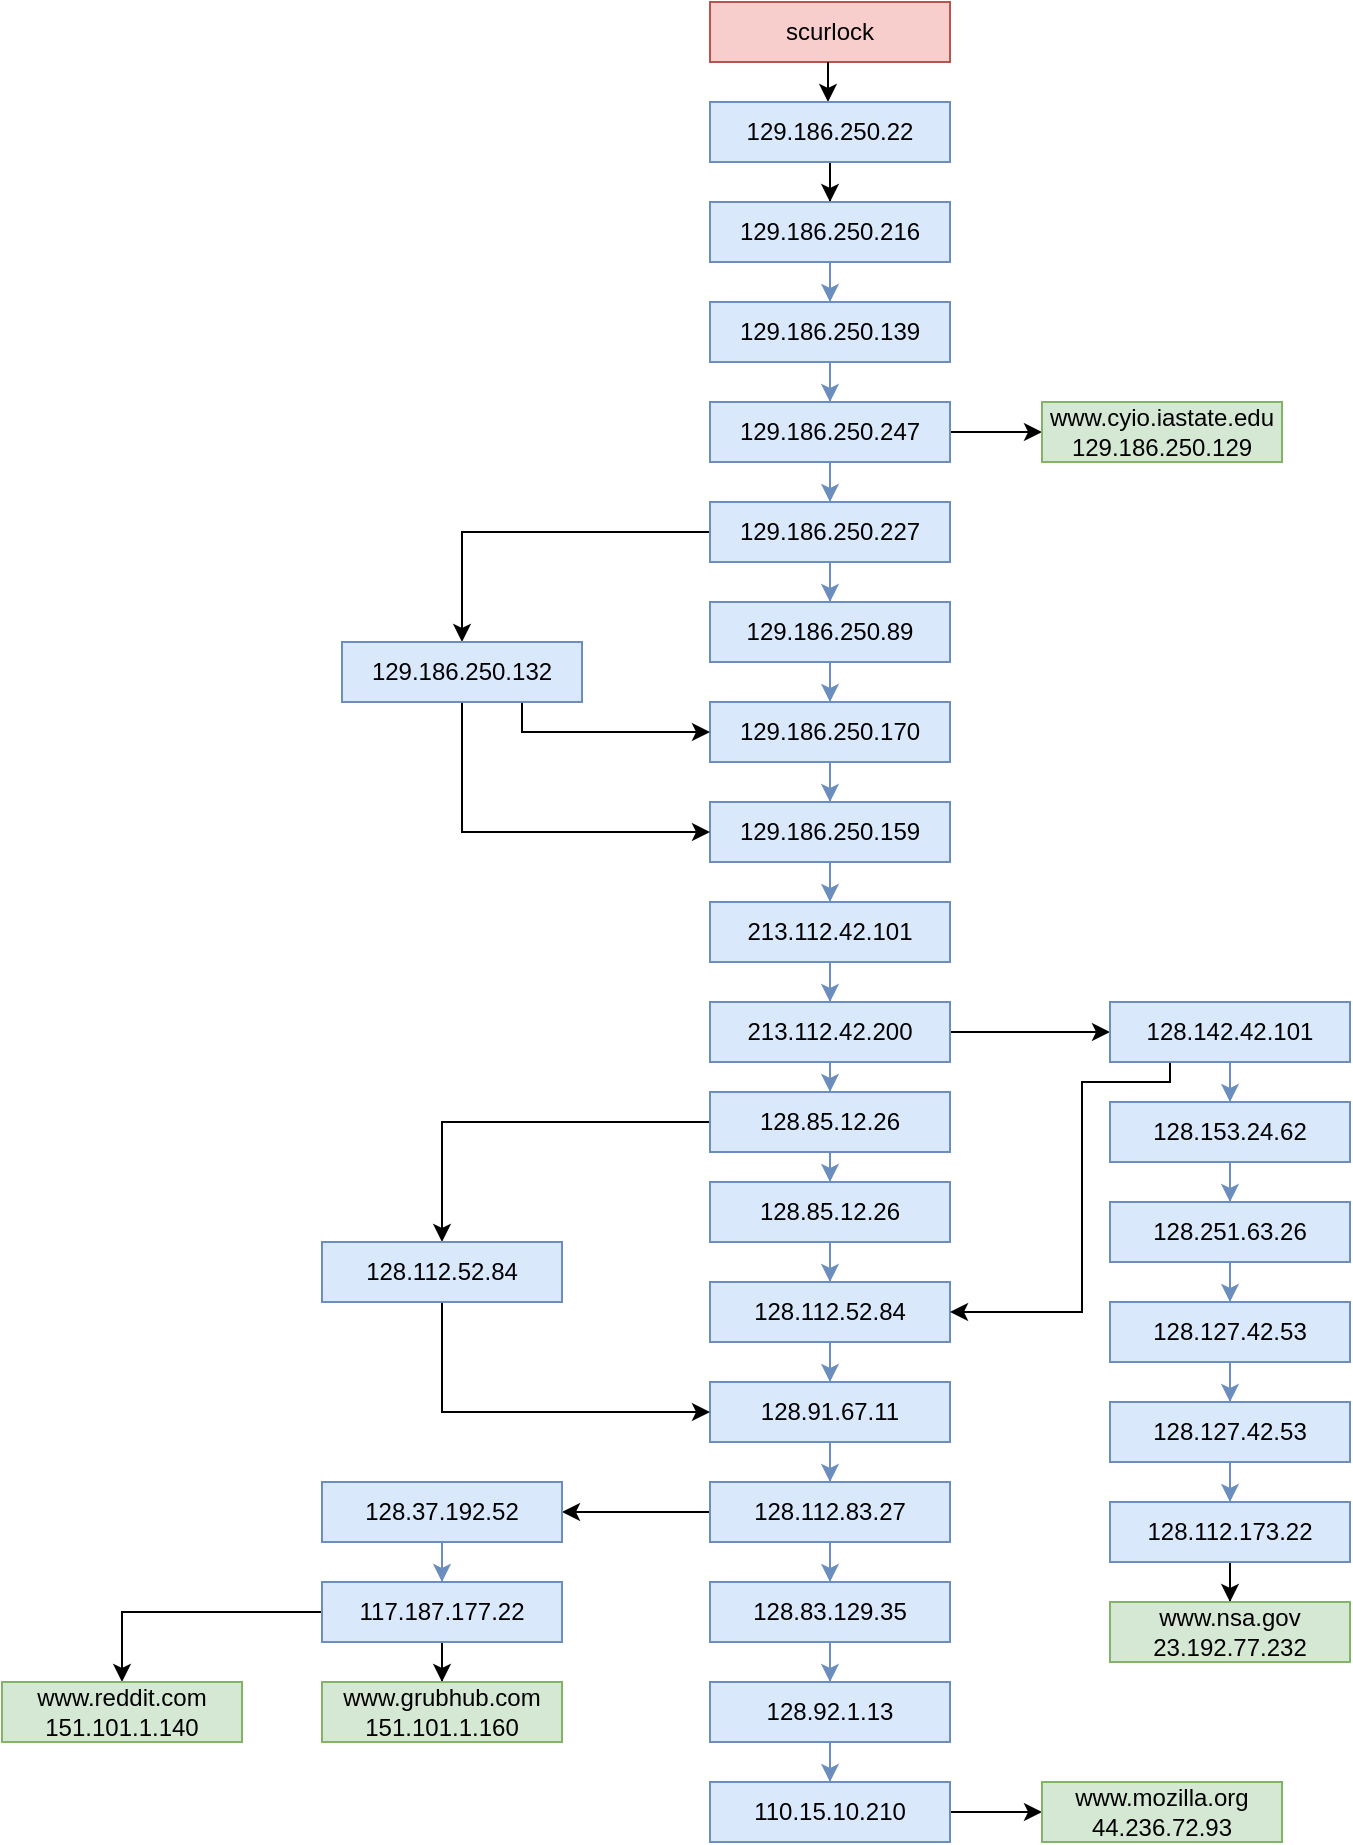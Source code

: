 <mxfile version="24.7.15">
  <diagram id="C5RBs43oDa-KdzZeNtuy" name="Page-1">
    <mxGraphModel dx="1647" dy="839" grid="1" gridSize="10" guides="1" tooltips="1" connect="1" arrows="1" fold="1" page="1" pageScale="1" pageWidth="827" pageHeight="1169" math="0" shadow="0">
      <root>
        <mxCell id="WIyWlLk6GJQsqaUBKTNV-0" />
        <mxCell id="WIyWlLk6GJQsqaUBKTNV-1" parent="WIyWlLk6GJQsqaUBKTNV-0" />
        <mxCell id="kRZLUvSVZnNpJTRoZo37-0" value="scurlock" style="rounded=0;whiteSpace=wrap;html=1;fillColor=#f8cecc;strokeColor=#b85450;" vertex="1" parent="WIyWlLk6GJQsqaUBKTNV-1">
          <mxGeometry x="354" y="10" width="120" height="30" as="geometry" />
        </mxCell>
        <mxCell id="kRZLUvSVZnNpJTRoZo37-2" value="" style="endArrow=classic;html=1;rounded=0;" edge="1" parent="WIyWlLk6GJQsqaUBKTNV-1">
          <mxGeometry width="50" height="50" relative="1" as="geometry">
            <mxPoint x="413" y="40" as="sourcePoint" />
            <mxPoint x="413" y="60" as="targetPoint" />
          </mxGeometry>
        </mxCell>
        <mxCell id="kRZLUvSVZnNpJTRoZo37-10" value="" style="edgeStyle=orthogonalEdgeStyle;rounded=0;orthogonalLoop=1;jettySize=auto;html=1;fillColor=#dae8fc;strokeColor=#000000;" edge="1" parent="WIyWlLk6GJQsqaUBKTNV-1" source="kRZLUvSVZnNpJTRoZo37-3" target="kRZLUvSVZnNpJTRoZo37-9">
          <mxGeometry relative="1" as="geometry" />
        </mxCell>
        <mxCell id="kRZLUvSVZnNpJTRoZo37-3" value="129.186.250.22" style="rounded=0;whiteSpace=wrap;html=1;fillColor=#dae8fc;strokeColor=#6c8ebf;" vertex="1" parent="WIyWlLk6GJQsqaUBKTNV-1">
          <mxGeometry x="354" y="60" width="120" height="30" as="geometry" />
        </mxCell>
        <mxCell id="kRZLUvSVZnNpJTRoZo37-12" value="" style="edgeStyle=orthogonalEdgeStyle;rounded=0;orthogonalLoop=1;jettySize=auto;html=1;fillColor=#dae8fc;strokeColor=#6c8ebf;" edge="1" parent="WIyWlLk6GJQsqaUBKTNV-1" source="kRZLUvSVZnNpJTRoZo37-9" target="kRZLUvSVZnNpJTRoZo37-11">
          <mxGeometry relative="1" as="geometry" />
        </mxCell>
        <mxCell id="kRZLUvSVZnNpJTRoZo37-9" value="129.186.250.216" style="rounded=0;whiteSpace=wrap;html=1;fillColor=#dae8fc;strokeColor=#6c8ebf;" vertex="1" parent="WIyWlLk6GJQsqaUBKTNV-1">
          <mxGeometry x="354" y="110" width="120" height="30" as="geometry" />
        </mxCell>
        <mxCell id="kRZLUvSVZnNpJTRoZo37-14" value="" style="edgeStyle=orthogonalEdgeStyle;rounded=0;orthogonalLoop=1;jettySize=auto;html=1;fillColor=#dae8fc;strokeColor=#6c8ebf;" edge="1" parent="WIyWlLk6GJQsqaUBKTNV-1" source="kRZLUvSVZnNpJTRoZo37-11" target="kRZLUvSVZnNpJTRoZo37-13">
          <mxGeometry relative="1" as="geometry" />
        </mxCell>
        <mxCell id="kRZLUvSVZnNpJTRoZo37-11" value="129.186.250.139" style="rounded=0;whiteSpace=wrap;html=1;fillColor=#dae8fc;strokeColor=#6c8ebf;" vertex="1" parent="WIyWlLk6GJQsqaUBKTNV-1">
          <mxGeometry x="354" y="160" width="120" height="30" as="geometry" />
        </mxCell>
        <mxCell id="kRZLUvSVZnNpJTRoZo37-16" value="" style="edgeStyle=orthogonalEdgeStyle;rounded=0;orthogonalLoop=1;jettySize=auto;html=1;" edge="1" parent="WIyWlLk6GJQsqaUBKTNV-1" source="kRZLUvSVZnNpJTRoZo37-13" target="kRZLUvSVZnNpJTRoZo37-15">
          <mxGeometry relative="1" as="geometry" />
        </mxCell>
        <mxCell id="kRZLUvSVZnNpJTRoZo37-18" value="" style="edgeStyle=orthogonalEdgeStyle;rounded=0;orthogonalLoop=1;jettySize=auto;html=1;fillColor=#dae8fc;strokeColor=#6c8ebf;" edge="1" parent="WIyWlLk6GJQsqaUBKTNV-1" source="kRZLUvSVZnNpJTRoZo37-13" target="kRZLUvSVZnNpJTRoZo37-17">
          <mxGeometry relative="1" as="geometry" />
        </mxCell>
        <mxCell id="kRZLUvSVZnNpJTRoZo37-13" value="129.186.250.247" style="rounded=0;whiteSpace=wrap;html=1;fillColor=#dae8fc;strokeColor=#6c8ebf;" vertex="1" parent="WIyWlLk6GJQsqaUBKTNV-1">
          <mxGeometry x="354" y="210" width="120" height="30" as="geometry" />
        </mxCell>
        <mxCell id="kRZLUvSVZnNpJTRoZo37-15" value="www.cyio.iastate.edu&lt;div&gt;129.186.250.129&lt;/div&gt;" style="rounded=0;whiteSpace=wrap;html=1;fillColor=#d5e8d4;strokeColor=#82b366;" vertex="1" parent="WIyWlLk6GJQsqaUBKTNV-1">
          <mxGeometry x="520" y="210" width="120" height="30" as="geometry" />
        </mxCell>
        <mxCell id="kRZLUvSVZnNpJTRoZo37-20" value="" style="edgeStyle=orthogonalEdgeStyle;rounded=0;orthogonalLoop=1;jettySize=auto;html=1;fillColor=#dae8fc;strokeColor=#6c8ebf;" edge="1" parent="WIyWlLk6GJQsqaUBKTNV-1" source="kRZLUvSVZnNpJTRoZo37-17" target="kRZLUvSVZnNpJTRoZo37-19">
          <mxGeometry relative="1" as="geometry" />
        </mxCell>
        <mxCell id="kRZLUvSVZnNpJTRoZo37-52" style="edgeStyle=orthogonalEdgeStyle;rounded=0;orthogonalLoop=1;jettySize=auto;html=1;exitX=0;exitY=0.5;exitDx=0;exitDy=0;entryX=0.5;entryY=0;entryDx=0;entryDy=0;" edge="1" parent="WIyWlLk6GJQsqaUBKTNV-1" source="kRZLUvSVZnNpJTRoZo37-17" target="kRZLUvSVZnNpJTRoZo37-50">
          <mxGeometry relative="1" as="geometry">
            <Array as="points">
              <mxPoint x="230" y="275" />
            </Array>
          </mxGeometry>
        </mxCell>
        <mxCell id="kRZLUvSVZnNpJTRoZo37-17" value="129.186.250.227" style="rounded=0;whiteSpace=wrap;html=1;fillColor=#dae8fc;strokeColor=#6c8ebf;" vertex="1" parent="WIyWlLk6GJQsqaUBKTNV-1">
          <mxGeometry x="354" y="260" width="120" height="30" as="geometry" />
        </mxCell>
        <mxCell id="kRZLUvSVZnNpJTRoZo37-22" value="" style="edgeStyle=orthogonalEdgeStyle;rounded=0;orthogonalLoop=1;jettySize=auto;html=1;fillColor=#dae8fc;strokeColor=#6c8ebf;" edge="1" parent="WIyWlLk6GJQsqaUBKTNV-1" source="kRZLUvSVZnNpJTRoZo37-19" target="kRZLUvSVZnNpJTRoZo37-21">
          <mxGeometry relative="1" as="geometry" />
        </mxCell>
        <mxCell id="kRZLUvSVZnNpJTRoZo37-19" value="129.186.250.89" style="rounded=0;whiteSpace=wrap;html=1;fillColor=#dae8fc;strokeColor=#6c8ebf;" vertex="1" parent="WIyWlLk6GJQsqaUBKTNV-1">
          <mxGeometry x="354" y="310" width="120" height="30" as="geometry" />
        </mxCell>
        <mxCell id="kRZLUvSVZnNpJTRoZo37-24" value="" style="edgeStyle=orthogonalEdgeStyle;rounded=0;orthogonalLoop=1;jettySize=auto;html=1;fillColor=#dae8fc;strokeColor=#6c8ebf;" edge="1" parent="WIyWlLk6GJQsqaUBKTNV-1" source="kRZLUvSVZnNpJTRoZo37-21" target="kRZLUvSVZnNpJTRoZo37-23">
          <mxGeometry relative="1" as="geometry" />
        </mxCell>
        <mxCell id="kRZLUvSVZnNpJTRoZo37-21" value="129.186.250.170" style="rounded=0;whiteSpace=wrap;html=1;fillColor=#dae8fc;strokeColor=#6c8ebf;" vertex="1" parent="WIyWlLk6GJQsqaUBKTNV-1">
          <mxGeometry x="354" y="360" width="120" height="30" as="geometry" />
        </mxCell>
        <mxCell id="kRZLUvSVZnNpJTRoZo37-26" value="" style="edgeStyle=orthogonalEdgeStyle;rounded=0;orthogonalLoop=1;jettySize=auto;html=1;fillColor=#dae8fc;strokeColor=#6c8ebf;" edge="1" parent="WIyWlLk6GJQsqaUBKTNV-1" source="kRZLUvSVZnNpJTRoZo37-23" target="kRZLUvSVZnNpJTRoZo37-25">
          <mxGeometry relative="1" as="geometry" />
        </mxCell>
        <mxCell id="kRZLUvSVZnNpJTRoZo37-23" value="129.186.250.159" style="rounded=0;whiteSpace=wrap;html=1;fillColor=#dae8fc;strokeColor=#6c8ebf;" vertex="1" parent="WIyWlLk6GJQsqaUBKTNV-1">
          <mxGeometry x="354" y="410" width="120" height="30" as="geometry" />
        </mxCell>
        <mxCell id="kRZLUvSVZnNpJTRoZo37-28" value="" style="edgeStyle=orthogonalEdgeStyle;rounded=0;orthogonalLoop=1;jettySize=auto;html=1;fillColor=#dae8fc;strokeColor=#6c8ebf;" edge="1" parent="WIyWlLk6GJQsqaUBKTNV-1" source="kRZLUvSVZnNpJTRoZo37-25" target="kRZLUvSVZnNpJTRoZo37-27">
          <mxGeometry relative="1" as="geometry" />
        </mxCell>
        <mxCell id="kRZLUvSVZnNpJTRoZo37-25" value="213.112.42.101" style="rounded=0;whiteSpace=wrap;html=1;fillColor=#dae8fc;strokeColor=#6c8ebf;" vertex="1" parent="WIyWlLk6GJQsqaUBKTNV-1">
          <mxGeometry x="354" y="460" width="120" height="30" as="geometry" />
        </mxCell>
        <mxCell id="kRZLUvSVZnNpJTRoZo37-30" value="" style="edgeStyle=orthogonalEdgeStyle;rounded=0;orthogonalLoop=1;jettySize=auto;html=1;fillColor=#dae8fc;strokeColor=#6c8ebf;" edge="1" parent="WIyWlLk6GJQsqaUBKTNV-1" source="kRZLUvSVZnNpJTRoZo37-27" target="kRZLUvSVZnNpJTRoZo37-29">
          <mxGeometry relative="1" as="geometry" />
        </mxCell>
        <mxCell id="kRZLUvSVZnNpJTRoZo37-64" value="" style="edgeStyle=orthogonalEdgeStyle;rounded=0;orthogonalLoop=1;jettySize=auto;html=1;" edge="1" parent="WIyWlLk6GJQsqaUBKTNV-1" source="kRZLUvSVZnNpJTRoZo37-27" target="kRZLUvSVZnNpJTRoZo37-63">
          <mxGeometry relative="1" as="geometry" />
        </mxCell>
        <mxCell id="kRZLUvSVZnNpJTRoZo37-27" value="213.112.42.200" style="rounded=0;whiteSpace=wrap;html=1;fillColor=#dae8fc;strokeColor=#6c8ebf;" vertex="1" parent="WIyWlLk6GJQsqaUBKTNV-1">
          <mxGeometry x="354" y="510" width="120" height="30" as="geometry" />
        </mxCell>
        <mxCell id="kRZLUvSVZnNpJTRoZo37-32" value="" style="edgeStyle=orthogonalEdgeStyle;rounded=0;orthogonalLoop=1;jettySize=auto;html=1;fillColor=#dae8fc;strokeColor=#6c8ebf;" edge="1" parent="WIyWlLk6GJQsqaUBKTNV-1" source="kRZLUvSVZnNpJTRoZo37-29" target="kRZLUvSVZnNpJTRoZo37-31">
          <mxGeometry relative="1" as="geometry" />
        </mxCell>
        <mxCell id="kRZLUvSVZnNpJTRoZo37-55" value="" style="edgeStyle=orthogonalEdgeStyle;rounded=0;orthogonalLoop=1;jettySize=auto;html=1;" edge="1" parent="WIyWlLk6GJQsqaUBKTNV-1" source="kRZLUvSVZnNpJTRoZo37-29" target="kRZLUvSVZnNpJTRoZo37-54">
          <mxGeometry relative="1" as="geometry" />
        </mxCell>
        <mxCell id="kRZLUvSVZnNpJTRoZo37-29" value="128.85.12.26" style="rounded=0;whiteSpace=wrap;html=1;fillColor=#dae8fc;strokeColor=#6c8ebf;" vertex="1" parent="WIyWlLk6GJQsqaUBKTNV-1">
          <mxGeometry x="354" y="555" width="120" height="30" as="geometry" />
        </mxCell>
        <mxCell id="kRZLUvSVZnNpJTRoZo37-34" value="" style="edgeStyle=orthogonalEdgeStyle;rounded=0;orthogonalLoop=1;jettySize=auto;html=1;fillColor=#dae8fc;strokeColor=#6c8ebf;" edge="1" parent="WIyWlLk6GJQsqaUBKTNV-1" source="kRZLUvSVZnNpJTRoZo37-31" target="kRZLUvSVZnNpJTRoZo37-33">
          <mxGeometry relative="1" as="geometry" />
        </mxCell>
        <mxCell id="kRZLUvSVZnNpJTRoZo37-31" value="128.85.12.26" style="rounded=0;whiteSpace=wrap;html=1;fillColor=#dae8fc;strokeColor=#6c8ebf;" vertex="1" parent="WIyWlLk6GJQsqaUBKTNV-1">
          <mxGeometry x="354" y="600" width="120" height="30" as="geometry" />
        </mxCell>
        <mxCell id="kRZLUvSVZnNpJTRoZo37-36" value="" style="edgeStyle=orthogonalEdgeStyle;rounded=0;orthogonalLoop=1;jettySize=auto;html=1;fillColor=#dae8fc;strokeColor=#6c8ebf;" edge="1" parent="WIyWlLk6GJQsqaUBKTNV-1" source="kRZLUvSVZnNpJTRoZo37-33" target="kRZLUvSVZnNpJTRoZo37-35">
          <mxGeometry relative="1" as="geometry" />
        </mxCell>
        <mxCell id="kRZLUvSVZnNpJTRoZo37-33" value="128.112.52.84" style="rounded=0;whiteSpace=wrap;html=1;fillColor=#dae8fc;strokeColor=#6c8ebf;" vertex="1" parent="WIyWlLk6GJQsqaUBKTNV-1">
          <mxGeometry x="354" y="650" width="120" height="30" as="geometry" />
        </mxCell>
        <mxCell id="kRZLUvSVZnNpJTRoZo37-38" value="" style="edgeStyle=orthogonalEdgeStyle;rounded=0;orthogonalLoop=1;jettySize=auto;html=1;fillColor=#dae8fc;strokeColor=#6c8ebf;" edge="1" parent="WIyWlLk6GJQsqaUBKTNV-1" source="kRZLUvSVZnNpJTRoZo37-35" target="kRZLUvSVZnNpJTRoZo37-37">
          <mxGeometry relative="1" as="geometry" />
        </mxCell>
        <mxCell id="kRZLUvSVZnNpJTRoZo37-35" value="128.91.67.11" style="rounded=0;whiteSpace=wrap;html=1;fillColor=#dae8fc;strokeColor=#6c8ebf;" vertex="1" parent="WIyWlLk6GJQsqaUBKTNV-1">
          <mxGeometry x="354" y="700" width="120" height="30" as="geometry" />
        </mxCell>
        <mxCell id="kRZLUvSVZnNpJTRoZo37-40" value="" style="edgeStyle=orthogonalEdgeStyle;rounded=0;orthogonalLoop=1;jettySize=auto;html=1;fillColor=#dae8fc;strokeColor=#6c8ebf;" edge="1" parent="WIyWlLk6GJQsqaUBKTNV-1" source="kRZLUvSVZnNpJTRoZo37-37" target="kRZLUvSVZnNpJTRoZo37-39">
          <mxGeometry relative="1" as="geometry" />
        </mxCell>
        <mxCell id="kRZLUvSVZnNpJTRoZo37-58" value="" style="edgeStyle=orthogonalEdgeStyle;rounded=0;orthogonalLoop=1;jettySize=auto;html=1;" edge="1" parent="WIyWlLk6GJQsqaUBKTNV-1" source="kRZLUvSVZnNpJTRoZo37-37" target="kRZLUvSVZnNpJTRoZo37-57">
          <mxGeometry relative="1" as="geometry" />
        </mxCell>
        <mxCell id="kRZLUvSVZnNpJTRoZo37-37" value="128.112.83.27" style="rounded=0;whiteSpace=wrap;html=1;fillColor=#dae8fc;strokeColor=#6c8ebf;" vertex="1" parent="WIyWlLk6GJQsqaUBKTNV-1">
          <mxGeometry x="354" y="750" width="120" height="30" as="geometry" />
        </mxCell>
        <mxCell id="kRZLUvSVZnNpJTRoZo37-42" value="" style="edgeStyle=orthogonalEdgeStyle;rounded=0;orthogonalLoop=1;jettySize=auto;html=1;fillColor=#dae8fc;strokeColor=#6c8ebf;" edge="1" parent="WIyWlLk6GJQsqaUBKTNV-1" source="kRZLUvSVZnNpJTRoZo37-39" target="kRZLUvSVZnNpJTRoZo37-41">
          <mxGeometry relative="1" as="geometry" />
        </mxCell>
        <mxCell id="kRZLUvSVZnNpJTRoZo37-39" value="128.83.129.35" style="rounded=0;whiteSpace=wrap;html=1;fillColor=#dae8fc;strokeColor=#6c8ebf;" vertex="1" parent="WIyWlLk6GJQsqaUBKTNV-1">
          <mxGeometry x="354" y="800" width="120" height="30" as="geometry" />
        </mxCell>
        <mxCell id="kRZLUvSVZnNpJTRoZo37-44" value="" style="edgeStyle=orthogonalEdgeStyle;rounded=0;orthogonalLoop=1;jettySize=auto;html=1;fillColor=#dae8fc;strokeColor=#6c8ebf;" edge="1" parent="WIyWlLk6GJQsqaUBKTNV-1" source="kRZLUvSVZnNpJTRoZo37-41" target="kRZLUvSVZnNpJTRoZo37-43">
          <mxGeometry relative="1" as="geometry" />
        </mxCell>
        <mxCell id="kRZLUvSVZnNpJTRoZo37-41" value="128.92.1.13" style="rounded=0;whiteSpace=wrap;html=1;fillColor=#dae8fc;strokeColor=#6c8ebf;" vertex="1" parent="WIyWlLk6GJQsqaUBKTNV-1">
          <mxGeometry x="354" y="850" width="120" height="30" as="geometry" />
        </mxCell>
        <mxCell id="kRZLUvSVZnNpJTRoZo37-46" value="" style="edgeStyle=orthogonalEdgeStyle;rounded=0;orthogonalLoop=1;jettySize=auto;html=1;" edge="1" parent="WIyWlLk6GJQsqaUBKTNV-1" source="kRZLUvSVZnNpJTRoZo37-43" target="kRZLUvSVZnNpJTRoZo37-45">
          <mxGeometry relative="1" as="geometry" />
        </mxCell>
        <mxCell id="kRZLUvSVZnNpJTRoZo37-43" value="110.15.10.210" style="rounded=0;whiteSpace=wrap;html=1;fillColor=#dae8fc;strokeColor=#6c8ebf;" vertex="1" parent="WIyWlLk6GJQsqaUBKTNV-1">
          <mxGeometry x="354" y="900" width="120" height="30" as="geometry" />
        </mxCell>
        <mxCell id="kRZLUvSVZnNpJTRoZo37-45" value="www.mozilla.org&lt;div&gt;44.236.72.93&lt;/div&gt;" style="rounded=0;whiteSpace=wrap;html=1;fillColor=#d5e8d4;strokeColor=#82b366;" vertex="1" parent="WIyWlLk6GJQsqaUBKTNV-1">
          <mxGeometry x="520" y="900" width="120" height="30" as="geometry" />
        </mxCell>
        <mxCell id="kRZLUvSVZnNpJTRoZo37-53" style="edgeStyle=orthogonalEdgeStyle;rounded=0;orthogonalLoop=1;jettySize=auto;html=1;entryX=0;entryY=0.5;entryDx=0;entryDy=0;exitX=0.5;exitY=1;exitDx=0;exitDy=0;" edge="1" parent="WIyWlLk6GJQsqaUBKTNV-1" source="kRZLUvSVZnNpJTRoZo37-50" target="kRZLUvSVZnNpJTRoZo37-23">
          <mxGeometry relative="1" as="geometry" />
        </mxCell>
        <mxCell id="kRZLUvSVZnNpJTRoZo37-79" style="edgeStyle=orthogonalEdgeStyle;rounded=0;orthogonalLoop=1;jettySize=auto;html=1;exitX=0.75;exitY=1;exitDx=0;exitDy=0;entryX=0;entryY=0.5;entryDx=0;entryDy=0;" edge="1" parent="WIyWlLk6GJQsqaUBKTNV-1" source="kRZLUvSVZnNpJTRoZo37-50" target="kRZLUvSVZnNpJTRoZo37-21">
          <mxGeometry relative="1" as="geometry">
            <Array as="points">
              <mxPoint x="260" y="375" />
            </Array>
          </mxGeometry>
        </mxCell>
        <mxCell id="kRZLUvSVZnNpJTRoZo37-50" value="129.186.250.132" style="rounded=0;whiteSpace=wrap;html=1;fillColor=#dae8fc;strokeColor=#6c8ebf;" vertex="1" parent="WIyWlLk6GJQsqaUBKTNV-1">
          <mxGeometry x="170" y="330" width="120" height="30" as="geometry" />
        </mxCell>
        <mxCell id="kRZLUvSVZnNpJTRoZo37-56" style="edgeStyle=orthogonalEdgeStyle;rounded=0;orthogonalLoop=1;jettySize=auto;html=1;entryX=0;entryY=0.5;entryDx=0;entryDy=0;exitX=0.5;exitY=1;exitDx=0;exitDy=0;" edge="1" parent="WIyWlLk6GJQsqaUBKTNV-1" source="kRZLUvSVZnNpJTRoZo37-54" target="kRZLUvSVZnNpJTRoZo37-35">
          <mxGeometry relative="1" as="geometry" />
        </mxCell>
        <mxCell id="kRZLUvSVZnNpJTRoZo37-54" value="128.112.52.84" style="rounded=0;whiteSpace=wrap;html=1;fillColor=#dae8fc;strokeColor=#6c8ebf;" vertex="1" parent="WIyWlLk6GJQsqaUBKTNV-1">
          <mxGeometry x="160" y="630" width="120" height="30" as="geometry" />
        </mxCell>
        <mxCell id="kRZLUvSVZnNpJTRoZo37-60" value="" style="edgeStyle=orthogonalEdgeStyle;rounded=0;orthogonalLoop=1;jettySize=auto;html=1;fillColor=#dae8fc;strokeColor=#6c8ebf;" edge="1" parent="WIyWlLk6GJQsqaUBKTNV-1" source="kRZLUvSVZnNpJTRoZo37-57" target="kRZLUvSVZnNpJTRoZo37-59">
          <mxGeometry relative="1" as="geometry" />
        </mxCell>
        <mxCell id="kRZLUvSVZnNpJTRoZo37-57" value="128.37.192.52" style="rounded=0;whiteSpace=wrap;html=1;fillColor=#dae8fc;strokeColor=#6c8ebf;" vertex="1" parent="WIyWlLk6GJQsqaUBKTNV-1">
          <mxGeometry x="160" y="750" width="120" height="30" as="geometry" />
        </mxCell>
        <mxCell id="kRZLUvSVZnNpJTRoZo37-62" value="" style="edgeStyle=orthogonalEdgeStyle;rounded=0;orthogonalLoop=1;jettySize=auto;html=1;" edge="1" parent="WIyWlLk6GJQsqaUBKTNV-1" source="kRZLUvSVZnNpJTRoZo37-59" target="kRZLUvSVZnNpJTRoZo37-61">
          <mxGeometry relative="1" as="geometry" />
        </mxCell>
        <mxCell id="kRZLUvSVZnNpJTRoZo37-82" value="" style="edgeStyle=orthogonalEdgeStyle;rounded=0;orthogonalLoop=1;jettySize=auto;html=1;" edge="1" parent="WIyWlLk6GJQsqaUBKTNV-1" source="kRZLUvSVZnNpJTRoZo37-59" target="kRZLUvSVZnNpJTRoZo37-81">
          <mxGeometry relative="1" as="geometry" />
        </mxCell>
        <mxCell id="kRZLUvSVZnNpJTRoZo37-59" value="117.187.177.22" style="rounded=0;whiteSpace=wrap;html=1;fillColor=#dae8fc;strokeColor=#6c8ebf;" vertex="1" parent="WIyWlLk6GJQsqaUBKTNV-1">
          <mxGeometry x="160" y="800" width="120" height="30" as="geometry" />
        </mxCell>
        <mxCell id="kRZLUvSVZnNpJTRoZo37-61" value="www.grubhub.com&lt;div&gt;151.101.1.160&lt;/div&gt;" style="rounded=0;whiteSpace=wrap;html=1;fillColor=#d5e8d4;strokeColor=#82b366;" vertex="1" parent="WIyWlLk6GJQsqaUBKTNV-1">
          <mxGeometry x="160" y="850" width="120" height="30" as="geometry" />
        </mxCell>
        <mxCell id="kRZLUvSVZnNpJTRoZo37-66" value="" style="edgeStyle=orthogonalEdgeStyle;rounded=0;orthogonalLoop=1;jettySize=auto;html=1;fillColor=#dae8fc;strokeColor=#6c8ebf;" edge="1" parent="WIyWlLk6GJQsqaUBKTNV-1" source="kRZLUvSVZnNpJTRoZo37-63" target="kRZLUvSVZnNpJTRoZo37-65">
          <mxGeometry relative="1" as="geometry" />
        </mxCell>
        <mxCell id="kRZLUvSVZnNpJTRoZo37-80" style="edgeStyle=orthogonalEdgeStyle;rounded=0;orthogonalLoop=1;jettySize=auto;html=1;exitX=0.25;exitY=1;exitDx=0;exitDy=0;entryX=1;entryY=0.5;entryDx=0;entryDy=0;" edge="1" parent="WIyWlLk6GJQsqaUBKTNV-1" source="kRZLUvSVZnNpJTRoZo37-63" target="kRZLUvSVZnNpJTRoZo37-33">
          <mxGeometry relative="1" as="geometry">
            <Array as="points">
              <mxPoint x="584" y="550" />
              <mxPoint x="540" y="550" />
              <mxPoint x="540" y="665" />
            </Array>
          </mxGeometry>
        </mxCell>
        <mxCell id="kRZLUvSVZnNpJTRoZo37-63" value="128.142.42.101" style="rounded=0;whiteSpace=wrap;html=1;fillColor=#dae8fc;strokeColor=#6c8ebf;" vertex="1" parent="WIyWlLk6GJQsqaUBKTNV-1">
          <mxGeometry x="554" y="510" width="120" height="30" as="geometry" />
        </mxCell>
        <mxCell id="kRZLUvSVZnNpJTRoZo37-68" value="" style="edgeStyle=orthogonalEdgeStyle;rounded=0;orthogonalLoop=1;jettySize=auto;html=1;fillColor=#dae8fc;strokeColor=#6c8ebf;" edge="1" parent="WIyWlLk6GJQsqaUBKTNV-1" source="kRZLUvSVZnNpJTRoZo37-65" target="kRZLUvSVZnNpJTRoZo37-67">
          <mxGeometry relative="1" as="geometry" />
        </mxCell>
        <mxCell id="kRZLUvSVZnNpJTRoZo37-65" value="128.153.24.62" style="rounded=0;whiteSpace=wrap;html=1;fillColor=#dae8fc;strokeColor=#6c8ebf;" vertex="1" parent="WIyWlLk6GJQsqaUBKTNV-1">
          <mxGeometry x="554" y="560" width="120" height="30" as="geometry" />
        </mxCell>
        <mxCell id="kRZLUvSVZnNpJTRoZo37-70" value="" style="edgeStyle=orthogonalEdgeStyle;rounded=0;orthogonalLoop=1;jettySize=auto;html=1;fillColor=#dae8fc;strokeColor=#6c8ebf;" edge="1" parent="WIyWlLk6GJQsqaUBKTNV-1" source="kRZLUvSVZnNpJTRoZo37-67" target="kRZLUvSVZnNpJTRoZo37-69">
          <mxGeometry relative="1" as="geometry" />
        </mxCell>
        <mxCell id="kRZLUvSVZnNpJTRoZo37-67" value="128.251.63.26" style="rounded=0;whiteSpace=wrap;html=1;fillColor=#dae8fc;strokeColor=#6c8ebf;" vertex="1" parent="WIyWlLk6GJQsqaUBKTNV-1">
          <mxGeometry x="554" y="610" width="120" height="30" as="geometry" />
        </mxCell>
        <mxCell id="kRZLUvSVZnNpJTRoZo37-72" value="" style="edgeStyle=orthogonalEdgeStyle;rounded=0;orthogonalLoop=1;jettySize=auto;html=1;fillColor=#dae8fc;strokeColor=#6c8ebf;" edge="1" parent="WIyWlLk6GJQsqaUBKTNV-1" source="kRZLUvSVZnNpJTRoZo37-69" target="kRZLUvSVZnNpJTRoZo37-71">
          <mxGeometry relative="1" as="geometry" />
        </mxCell>
        <mxCell id="kRZLUvSVZnNpJTRoZo37-69" value="128.127.42.53" style="rounded=0;whiteSpace=wrap;html=1;fillColor=#dae8fc;strokeColor=#6c8ebf;" vertex="1" parent="WIyWlLk6GJQsqaUBKTNV-1">
          <mxGeometry x="554" y="660" width="120" height="30" as="geometry" />
        </mxCell>
        <mxCell id="kRZLUvSVZnNpJTRoZo37-74" value="" style="edgeStyle=orthogonalEdgeStyle;rounded=0;orthogonalLoop=1;jettySize=auto;html=1;fillColor=#dae8fc;strokeColor=#6c8ebf;" edge="1" parent="WIyWlLk6GJQsqaUBKTNV-1" source="kRZLUvSVZnNpJTRoZo37-71" target="kRZLUvSVZnNpJTRoZo37-73">
          <mxGeometry relative="1" as="geometry" />
        </mxCell>
        <mxCell id="kRZLUvSVZnNpJTRoZo37-71" value="128.127.42.53" style="rounded=0;whiteSpace=wrap;html=1;fillColor=#dae8fc;strokeColor=#6c8ebf;" vertex="1" parent="WIyWlLk6GJQsqaUBKTNV-1">
          <mxGeometry x="554" y="710" width="120" height="30" as="geometry" />
        </mxCell>
        <mxCell id="kRZLUvSVZnNpJTRoZo37-78" value="" style="edgeStyle=orthogonalEdgeStyle;rounded=0;orthogonalLoop=1;jettySize=auto;html=1;" edge="1" parent="WIyWlLk6GJQsqaUBKTNV-1" source="kRZLUvSVZnNpJTRoZo37-73" target="kRZLUvSVZnNpJTRoZo37-77">
          <mxGeometry relative="1" as="geometry" />
        </mxCell>
        <mxCell id="kRZLUvSVZnNpJTRoZo37-73" value="128.112.173.22" style="rounded=0;whiteSpace=wrap;html=1;fillColor=#dae8fc;strokeColor=#6c8ebf;" vertex="1" parent="WIyWlLk6GJQsqaUBKTNV-1">
          <mxGeometry x="554" y="760" width="120" height="30" as="geometry" />
        </mxCell>
        <mxCell id="kRZLUvSVZnNpJTRoZo37-77" value="www.nsa.gov&lt;div&gt;23.192.77.232&lt;/div&gt;" style="rounded=0;whiteSpace=wrap;html=1;fillColor=#d5e8d4;strokeColor=#82b366;" vertex="1" parent="WIyWlLk6GJQsqaUBKTNV-1">
          <mxGeometry x="554" y="810" width="120" height="30" as="geometry" />
        </mxCell>
        <mxCell id="kRZLUvSVZnNpJTRoZo37-81" value="www.reddit.com&lt;div&gt;151.101.1.140&lt;/div&gt;" style="rounded=0;whiteSpace=wrap;html=1;fillColor=#d5e8d4;strokeColor=#82b366;" vertex="1" parent="WIyWlLk6GJQsqaUBKTNV-1">
          <mxGeometry y="850" width="120" height="30" as="geometry" />
        </mxCell>
      </root>
    </mxGraphModel>
  </diagram>
</mxfile>
